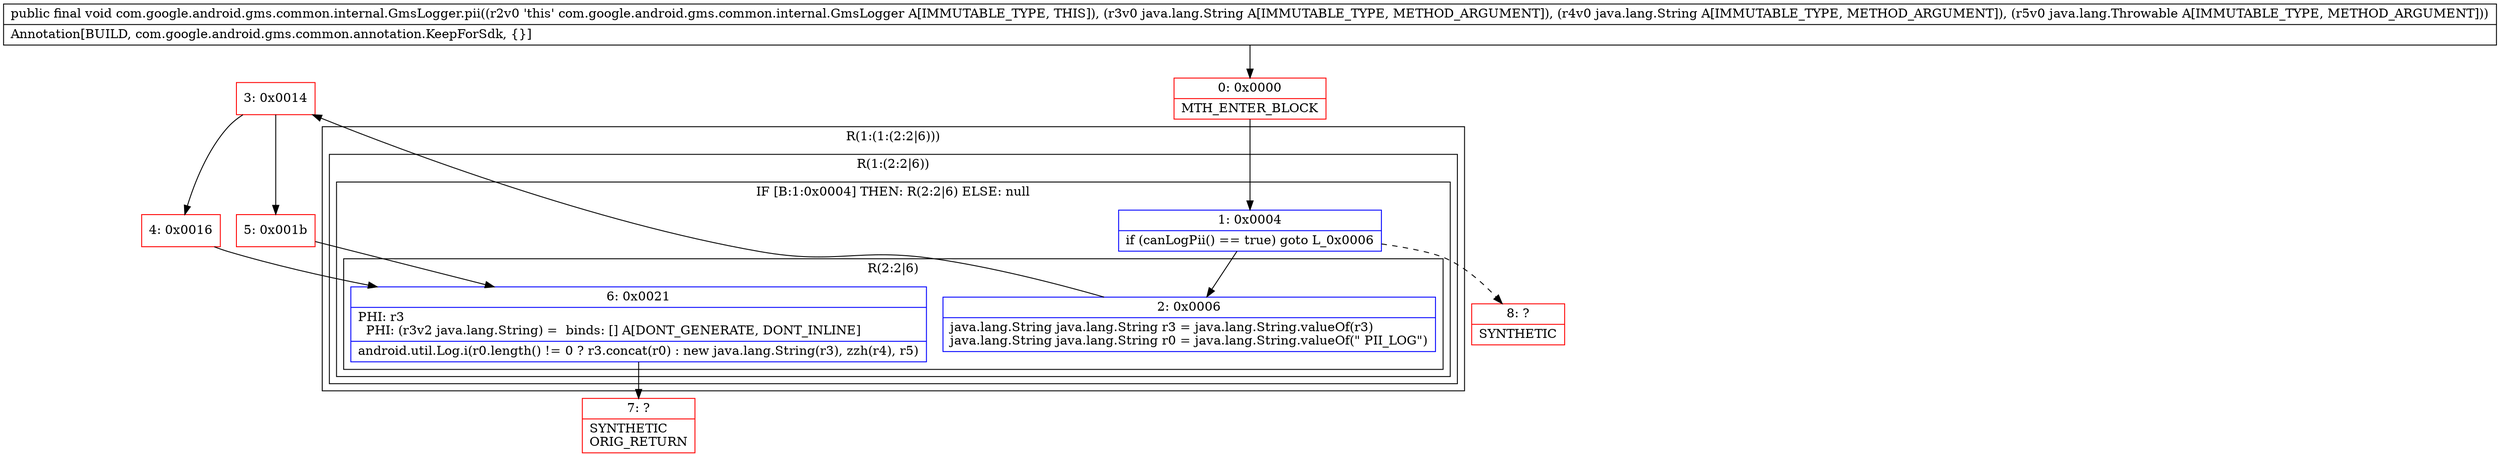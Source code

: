 digraph "CFG forcom.google.android.gms.common.internal.GmsLogger.pii(Ljava\/lang\/String;Ljava\/lang\/String;Ljava\/lang\/Throwable;)V" {
subgraph cluster_Region_534281305 {
label = "R(1:(1:(2:2|6)))";
node [shape=record,color=blue];
subgraph cluster_Region_1329332333 {
label = "R(1:(2:2|6))";
node [shape=record,color=blue];
subgraph cluster_IfRegion_921221842 {
label = "IF [B:1:0x0004] THEN: R(2:2|6) ELSE: null";
node [shape=record,color=blue];
Node_1 [shape=record,label="{1\:\ 0x0004|if (canLogPii() == true) goto L_0x0006\l}"];
subgraph cluster_Region_1537444919 {
label = "R(2:2|6)";
node [shape=record,color=blue];
Node_2 [shape=record,label="{2\:\ 0x0006|java.lang.String java.lang.String r3 = java.lang.String.valueOf(r3)\ljava.lang.String java.lang.String r0 = java.lang.String.valueOf(\" PII_LOG\")\l}"];
Node_6 [shape=record,label="{6\:\ 0x0021|PHI: r3 \l  PHI: (r3v2 java.lang.String) =  binds: [] A[DONT_GENERATE, DONT_INLINE]\l|android.util.Log.i(r0.length() != 0 ? r3.concat(r0) : new java.lang.String(r3), zzh(r4), r5)\l}"];
}
}
}
}
Node_0 [shape=record,color=red,label="{0\:\ 0x0000|MTH_ENTER_BLOCK\l}"];
Node_3 [shape=record,color=red,label="{3\:\ 0x0014}"];
Node_4 [shape=record,color=red,label="{4\:\ 0x0016}"];
Node_5 [shape=record,color=red,label="{5\:\ 0x001b}"];
Node_7 [shape=record,color=red,label="{7\:\ ?|SYNTHETIC\lORIG_RETURN\l}"];
Node_8 [shape=record,color=red,label="{8\:\ ?|SYNTHETIC\l}"];
MethodNode[shape=record,label="{public final void com.google.android.gms.common.internal.GmsLogger.pii((r2v0 'this' com.google.android.gms.common.internal.GmsLogger A[IMMUTABLE_TYPE, THIS]), (r3v0 java.lang.String A[IMMUTABLE_TYPE, METHOD_ARGUMENT]), (r4v0 java.lang.String A[IMMUTABLE_TYPE, METHOD_ARGUMENT]), (r5v0 java.lang.Throwable A[IMMUTABLE_TYPE, METHOD_ARGUMENT]))  | Annotation[BUILD, com.google.android.gms.common.annotation.KeepForSdk, \{\}]\l}"];
MethodNode -> Node_0;
Node_1 -> Node_2;
Node_1 -> Node_8[style=dashed];
Node_2 -> Node_3;
Node_6 -> Node_7;
Node_0 -> Node_1;
Node_3 -> Node_4;
Node_3 -> Node_5;
Node_4 -> Node_6;
Node_5 -> Node_6;
}

